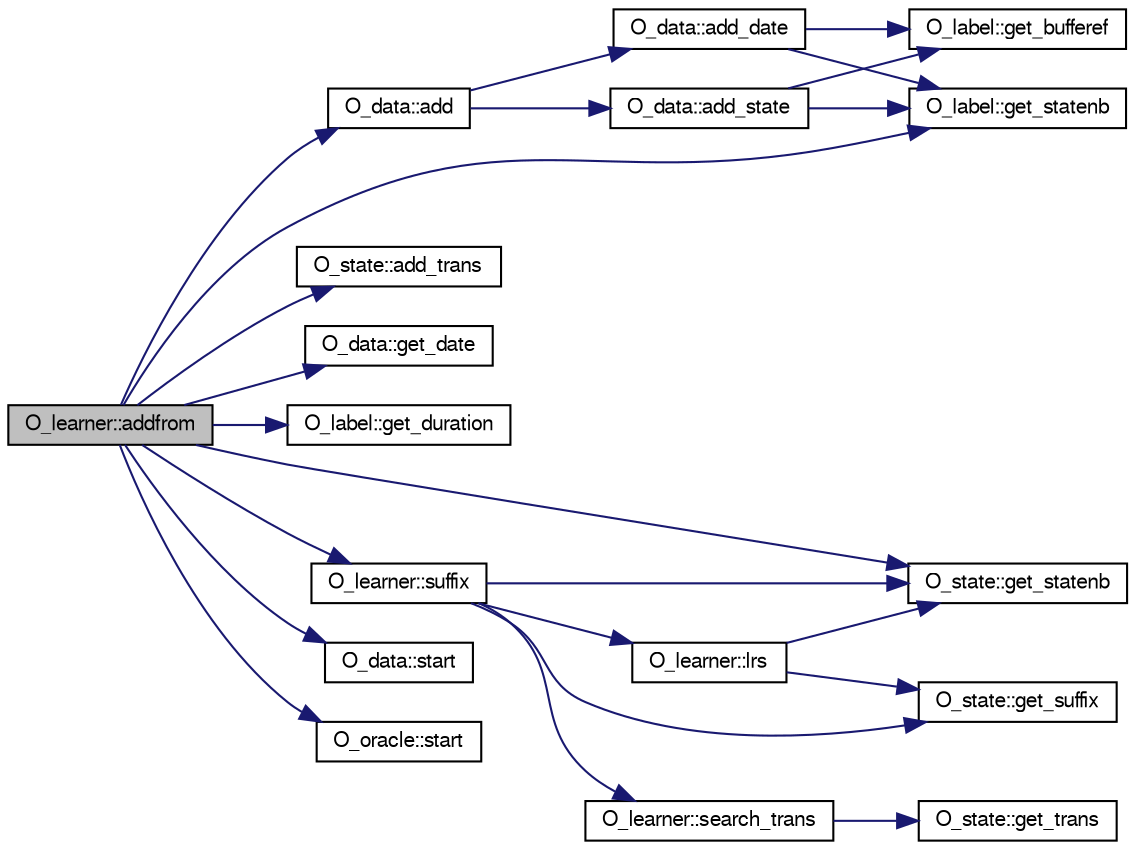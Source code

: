 digraph G
{
  bgcolor="transparent";
  edge [fontname="FreeSans",fontsize="10",labelfontname="FreeSans",labelfontsize="10"];
  node [fontname="FreeSans",fontsize="10",shape=record];
  rankdir=LR;
  Node1 [label="O_learner::addfrom",height=0.2,width=0.4,color="black", fillcolor="grey75", style="filled" fontcolor="black"];
  Node1 -> Node2 [color="midnightblue",fontsize="10",style="solid",fontname="FreeSans"];
  Node2 [label="O_data::add",height=0.2,width=0.4,color="black",URL="$class_o__data.html#aaf5c3dabea75f9117b100b842a95151a",tooltip="Add state to the sequence."];
  Node2 -> Node3 [color="midnightblue",fontsize="10",style="solid",fontname="FreeSans"];
  Node3 [label="O_data::add_date",height=0.2,width=0.4,color="black",URL="$class_o__data.html#a3fa234b4542a1383c6c902f8a65b0a45",tooltip="Reference a date from data."];
  Node3 -> Node4 [color="midnightblue",fontsize="10",style="solid",fontname="FreeSans"];
  Node4 [label="O_label::get_bufferef",height=0.2,width=0.4,color="black",URL="$class_o__label.html#a18816b978a098c2e57b5f36e39e8f8ad",tooltip="Return the time reference in the buffer the state is pointing to (in ms)."];
  Node3 -> Node5 [color="midnightblue",fontsize="10",style="solid",fontname="FreeSans"];
  Node5 [label="O_label::get_statenb",height=0.2,width=0.4,color="black",URL="$class_o__label.html#a95c66f241f7bd5fc50215aa84d50ad9b",tooltip="Return the number of the state in the sequence."];
  Node2 -> Node6 [color="midnightblue",fontsize="10",style="solid",fontname="FreeSans"];
  Node6 [label="O_data::add_state",height=0.2,width=0.4,color="black",URL="$class_o__data.html#a37130bd8972a72c868f85b979b865dcf",tooltip="Reference a state from data."];
  Node6 -> Node4 [color="midnightblue",fontsize="10",style="solid",fontname="FreeSans"];
  Node6 -> Node5 [color="midnightblue",fontsize="10",style="solid",fontname="FreeSans"];
  Node1 -> Node7 [color="midnightblue",fontsize="10",style="solid",fontname="FreeSans"];
  Node7 [label="O_state::add_trans",height=0.2,width=0.4,color="black",URL="$class_o__state.html#a86bf0468ce6bb52458056d6ce4474ae1",tooltip="Add a transition to the transition list."];
  Node1 -> Node8 [color="midnightblue",fontsize="10",style="solid",fontname="FreeSans"];
  Node8 [label="O_data::get_date",height=0.2,width=0.4,color="black",URL="$class_o__data.html#ad6dca34f5d0f777042d3fcad8abd89cf",tooltip="Find the date of a state."];
  Node1 -> Node9 [color="midnightblue",fontsize="10",style="solid",fontname="FreeSans"];
  Node9 [label="O_label::get_duration",height=0.2,width=0.4,color="black",URL="$class_o__label.html#a16f550f60bda334a69fe79df2fba1504",tooltip="Return the duration of the state (in ms)."];
  Node1 -> Node5 [color="midnightblue",fontsize="10",style="solid",fontname="FreeSans"];
  Node1 -> Node10 [color="midnightblue",fontsize="10",style="solid",fontname="FreeSans"];
  Node10 [label="O_state::get_statenb",height=0.2,width=0.4,color="black",URL="$class_o__state.html#a046051313287022e6d9893beac4f3e4b",tooltip="Return the number of the state in FO."];
  Node1 -> Node11 [color="midnightblue",fontsize="10",style="solid",fontname="FreeSans"];
  Node11 [label="O_data::start",height=0.2,width=0.4,color="black",URL="$class_o__data.html#aa562023520b6863fa06f069c552d1d53",tooltip="Initialisation."];
  Node1 -> Node12 [color="midnightblue",fontsize="10",style="solid",fontname="FreeSans"];
  Node12 [label="O_oracle::start",height=0.2,width=0.4,color="black",URL="$class_o__oracle.html#aaab57df465a11c7ff254e8e93323fd54",tooltip="Initialisation."];
  Node1 -> Node13 [color="midnightblue",fontsize="10",style="solid",fontname="FreeSans"];
  Node13 [label="O_learner::suffix",height=0.2,width=0.4,color="black",URL="$class_o__learner.html#ac188f3631f62564db233b88848970d00",tooltip="Run the suffix oracle core algorithm."];
  Node13 -> Node10 [color="midnightblue",fontsize="10",style="solid",fontname="FreeSans"];
  Node13 -> Node14 [color="midnightblue",fontsize="10",style="solid",fontname="FreeSans"];
  Node14 [label="O_state::get_suffix",height=0.2,width=0.4,color="black",URL="$class_o__state.html#ae1f577ab7e81969b53d589e22d4e853c",tooltip="Return the suffix link and the associated lrs."];
  Node13 -> Node15 [color="midnightblue",fontsize="10",style="solid",fontname="FreeSans"];
  Node15 [label="O_learner::lrs",height=0.2,width=0.4,color="black",URL="$class_o__learner.html#a9b3f5a9cee0170db35db188ceeea277a",tooltip="Compute the length of common suffix."];
  Node15 -> Node10 [color="midnightblue",fontsize="10",style="solid",fontname="FreeSans"];
  Node15 -> Node14 [color="midnightblue",fontsize="10",style="solid",fontname="FreeSans"];
  Node13 -> Node16 [color="midnightblue",fontsize="10",style="solid",fontname="FreeSans"];
  Node16 [label="O_learner::search_trans",height=0.2,width=0.4,color="black",URL="$class_o__learner.html#ad741e34562041a9113a561e48c0c0fa0",tooltip="Find transition."];
  Node16 -> Node17 [color="midnightblue",fontsize="10",style="solid",fontname="FreeSans"];
  Node17 [label="O_state::get_trans",height=0.2,width=0.4,color="black",URL="$class_o__state.html#a10b14aabd7bb9b8441198cc8934a41d9",tooltip="Return the list transitions."];
}
